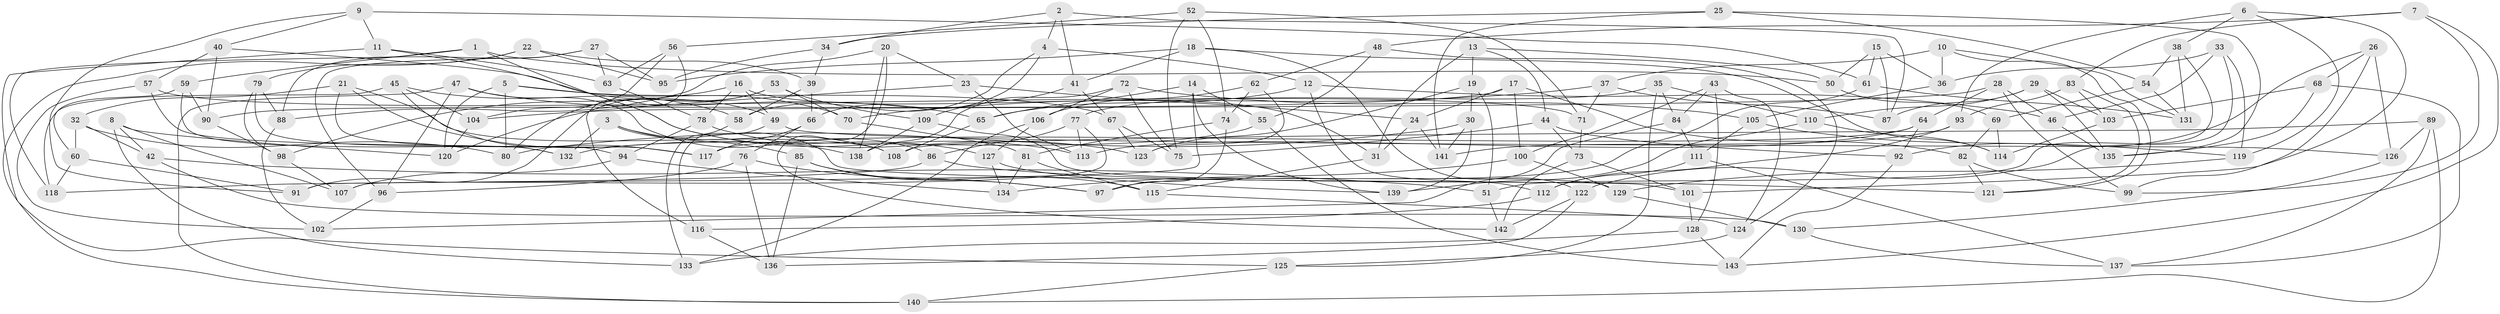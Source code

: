 // coarse degree distribution, {8: 0.05, 4: 0.79, 5: 0.09, 9: 0.01, 7: 0.02, 3: 0.02, 12: 0.01, 20: 0.01}
// Generated by graph-tools (version 1.1) at 2025/01/03/04/25 22:01:01]
// undirected, 143 vertices, 286 edges
graph export_dot {
graph [start="1"]
  node [color=gray90,style=filled];
  1;
  2;
  3;
  4;
  5;
  6;
  7;
  8;
  9;
  10;
  11;
  12;
  13;
  14;
  15;
  16;
  17;
  18;
  19;
  20;
  21;
  22;
  23;
  24;
  25;
  26;
  27;
  28;
  29;
  30;
  31;
  32;
  33;
  34;
  35;
  36;
  37;
  38;
  39;
  40;
  41;
  42;
  43;
  44;
  45;
  46;
  47;
  48;
  49;
  50;
  51;
  52;
  53;
  54;
  55;
  56;
  57;
  58;
  59;
  60;
  61;
  62;
  63;
  64;
  65;
  66;
  67;
  68;
  69;
  70;
  71;
  72;
  73;
  74;
  75;
  76;
  77;
  78;
  79;
  80;
  81;
  82;
  83;
  84;
  85;
  86;
  87;
  88;
  89;
  90;
  91;
  92;
  93;
  94;
  95;
  96;
  97;
  98;
  99;
  100;
  101;
  102;
  103;
  104;
  105;
  106;
  107;
  108;
  109;
  110;
  111;
  112;
  113;
  114;
  115;
  116;
  117;
  118;
  119;
  120;
  121;
  122;
  123;
  124;
  125;
  126;
  127;
  128;
  129;
  130;
  131;
  132;
  133;
  134;
  135;
  136;
  137;
  138;
  139;
  140;
  141;
  142;
  143;
  1 -- 50;
  1 -- 127;
  1 -- 118;
  1 -- 59;
  2 -- 34;
  2 -- 41;
  2 -- 4;
  2 -- 87;
  3 -- 85;
  3 -- 132;
  3 -- 101;
  3 -- 108;
  4 -- 58;
  4 -- 66;
  4 -- 12;
  5 -- 67;
  5 -- 80;
  5 -- 70;
  5 -- 120;
  6 -- 38;
  6 -- 101;
  6 -- 119;
  6 -- 93;
  7 -- 99;
  7 -- 143;
  7 -- 48;
  7 -- 83;
  8 -- 107;
  8 -- 120;
  8 -- 42;
  8 -- 133;
  9 -- 11;
  9 -- 40;
  9 -- 91;
  9 -- 61;
  10 -- 37;
  10 -- 121;
  10 -- 131;
  10 -- 36;
  11 -- 63;
  11 -- 113;
  11 -- 125;
  12 -- 65;
  12 -- 46;
  12 -- 112;
  13 -- 31;
  13 -- 44;
  13 -- 50;
  13 -- 19;
  14 -- 139;
  14 -- 65;
  14 -- 55;
  14 -- 91;
  15 -- 87;
  15 -- 50;
  15 -- 61;
  15 -- 36;
  16 -- 49;
  16 -- 78;
  16 -- 31;
  16 -- 98;
  17 -- 82;
  17 -- 100;
  17 -- 24;
  17 -- 90;
  18 -- 95;
  18 -- 114;
  18 -- 122;
  18 -- 41;
  19 -- 30;
  19 -- 123;
  19 -- 51;
  20 -- 142;
  20 -- 138;
  20 -- 23;
  20 -- 88;
  21 -- 117;
  21 -- 32;
  21 -- 108;
  21 -- 138;
  22 -- 140;
  22 -- 95;
  22 -- 39;
  22 -- 79;
  23 -- 120;
  23 -- 113;
  23 -- 24;
  24 -- 141;
  24 -- 31;
  25 -- 54;
  25 -- 135;
  25 -- 34;
  25 -- 141;
  26 -- 68;
  26 -- 92;
  26 -- 126;
  26 -- 99;
  27 -- 63;
  27 -- 88;
  27 -- 96;
  27 -- 95;
  28 -- 99;
  28 -- 104;
  28 -- 46;
  28 -- 64;
  29 -- 103;
  29 -- 87;
  29 -- 135;
  29 -- 110;
  30 -- 139;
  30 -- 80;
  30 -- 141;
  31 -- 115;
  32 -- 42;
  32 -- 60;
  32 -- 80;
  33 -- 36;
  33 -- 119;
  33 -- 122;
  33 -- 46;
  34 -- 39;
  34 -- 95;
  35 -- 125;
  35 -- 77;
  35 -- 110;
  35 -- 84;
  36 -- 105;
  37 -- 87;
  37 -- 71;
  37 -- 70;
  38 -- 54;
  38 -- 131;
  38 -- 51;
  39 -- 66;
  39 -- 58;
  40 -- 57;
  40 -- 49;
  40 -- 90;
  41 -- 109;
  41 -- 67;
  42 -- 51;
  42 -- 130;
  43 -- 124;
  43 -- 84;
  43 -- 128;
  43 -- 100;
  44 -- 92;
  44 -- 75;
  44 -- 73;
  45 -- 58;
  45 -- 117;
  45 -- 104;
  45 -- 118;
  46 -- 135;
  47 -- 96;
  47 -- 65;
  47 -- 86;
  47 -- 140;
  48 -- 55;
  48 -- 124;
  48 -- 62;
  49 -- 116;
  49 -- 126;
  50 -- 69;
  51 -- 142;
  52 -- 71;
  52 -- 75;
  52 -- 56;
  52 -- 74;
  53 -- 70;
  53 -- 91;
  53 -- 109;
  53 -- 80;
  54 -- 131;
  54 -- 69;
  55 -- 132;
  55 -- 143;
  56 -- 116;
  56 -- 104;
  56 -- 63;
  57 -- 102;
  57 -- 71;
  57 -- 132;
  58 -- 133;
  59 -- 60;
  59 -- 90;
  59 -- 132;
  60 -- 118;
  60 -- 91;
  61 -- 131;
  61 -- 97;
  62 -- 123;
  62 -- 106;
  62 -- 74;
  63 -- 78;
  64 -- 117;
  64 -- 113;
  64 -- 92;
  65 -- 108;
  66 -- 76;
  66 -- 117;
  67 -- 75;
  67 -- 123;
  68 -- 135;
  68 -- 103;
  68 -- 137;
  69 -- 82;
  69 -- 114;
  70 -- 81;
  71 -- 73;
  72 -- 75;
  72 -- 106;
  72 -- 138;
  72 -- 105;
  73 -- 101;
  73 -- 142;
  74 -- 97;
  74 -- 81;
  76 -- 136;
  76 -- 97;
  76 -- 96;
  77 -- 86;
  77 -- 113;
  77 -- 107;
  78 -- 94;
  78 -- 123;
  79 -- 88;
  79 -- 94;
  79 -- 98;
  81 -- 115;
  81 -- 134;
  82 -- 121;
  82 -- 99;
  83 -- 93;
  83 -- 121;
  83 -- 103;
  84 -- 111;
  84 -- 102;
  85 -- 136;
  85 -- 115;
  85 -- 97;
  86 -- 121;
  86 -- 118;
  88 -- 102;
  89 -- 108;
  89 -- 140;
  89 -- 137;
  89 -- 126;
  90 -- 98;
  92 -- 143;
  93 -- 112;
  93 -- 141;
  94 -- 107;
  94 -- 134;
  96 -- 102;
  98 -- 107;
  100 -- 134;
  100 -- 129;
  101 -- 128;
  103 -- 114;
  104 -- 120;
  105 -- 119;
  105 -- 111;
  106 -- 133;
  106 -- 127;
  109 -- 138;
  109 -- 129;
  110 -- 114;
  110 -- 139;
  111 -- 112;
  111 -- 137;
  112 -- 116;
  115 -- 124;
  116 -- 136;
  119 -- 129;
  122 -- 136;
  122 -- 142;
  124 -- 125;
  125 -- 140;
  126 -- 130;
  127 -- 139;
  127 -- 134;
  128 -- 133;
  128 -- 143;
  129 -- 130;
  130 -- 137;
}

